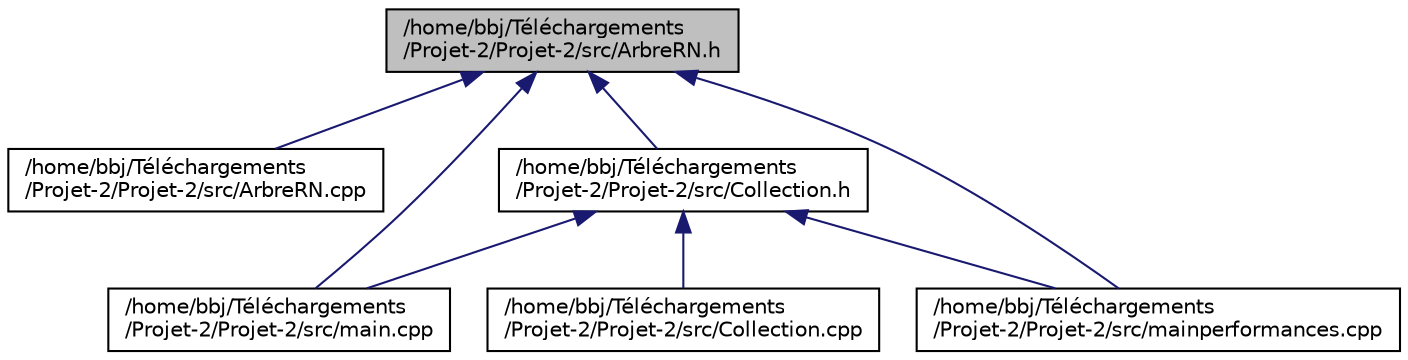 digraph "/home/bbj/Téléchargements/Projet-2/Projet-2/src/ArbreRN.h"
{
 // LATEX_PDF_SIZE
  edge [fontname="Helvetica",fontsize="10",labelfontname="Helvetica",labelfontsize="10"];
  node [fontname="Helvetica",fontsize="10",shape=record];
  Node1 [label="/home/bbj/Téléchargements\l/Projet-2/Projet-2/src/ArbreRN.h",height=0.2,width=0.4,color="black", fillcolor="grey75", style="filled", fontcolor="black",tooltip=" "];
  Node1 -> Node2 [dir="back",color="midnightblue",fontsize="10",style="solid"];
  Node2 [label="/home/bbj/Téléchargements\l/Projet-2/Projet-2/src/ArbreRN.cpp",height=0.2,width=0.4,color="black", fillcolor="white", style="filled",URL="$ArbreRN_8cpp.html",tooltip=" "];
  Node1 -> Node3 [dir="back",color="midnightblue",fontsize="10",style="solid"];
  Node3 [label="/home/bbj/Téléchargements\l/Projet-2/Projet-2/src/Collection.h",height=0.2,width=0.4,color="black", fillcolor="white", style="filled",URL="$Collection_8h.html",tooltip=" "];
  Node3 -> Node4 [dir="back",color="midnightblue",fontsize="10",style="solid"];
  Node4 [label="/home/bbj/Téléchargements\l/Projet-2/Projet-2/src/Collection.cpp",height=0.2,width=0.4,color="black", fillcolor="white", style="filled",URL="$Collection_8cpp.html",tooltip=" "];
  Node3 -> Node5 [dir="back",color="midnightblue",fontsize="10",style="solid"];
  Node5 [label="/home/bbj/Téléchargements\l/Projet-2/Projet-2/src/main.cpp",height=0.2,width=0.4,color="black", fillcolor="white", style="filled",URL="$main_8cpp.html",tooltip=" "];
  Node3 -> Node6 [dir="back",color="midnightblue",fontsize="10",style="solid"];
  Node6 [label="/home/bbj/Téléchargements\l/Projet-2/Projet-2/src/mainperformances.cpp",height=0.2,width=0.4,color="black", fillcolor="white", style="filled",URL="$mainperformances_8cpp.html",tooltip=" "];
  Node1 -> Node5 [dir="back",color="midnightblue",fontsize="10",style="solid"];
  Node1 -> Node6 [dir="back",color="midnightblue",fontsize="10",style="solid"];
}
